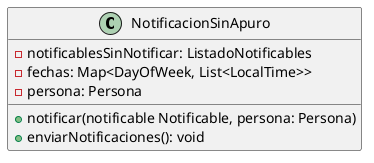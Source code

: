 @startuml
'https://plantuml.com/class-diagram

class NotificacionSinApuro{
    -notificablesSinNotificar: ListadoNotificables
    -fechas: Map<DayOfWeek, List<LocalTime>>
    -persona: Persona

    +notificar(notificable Notificable, persona: Persona)
    +enviarNotificaciones(): void
}

@enduml